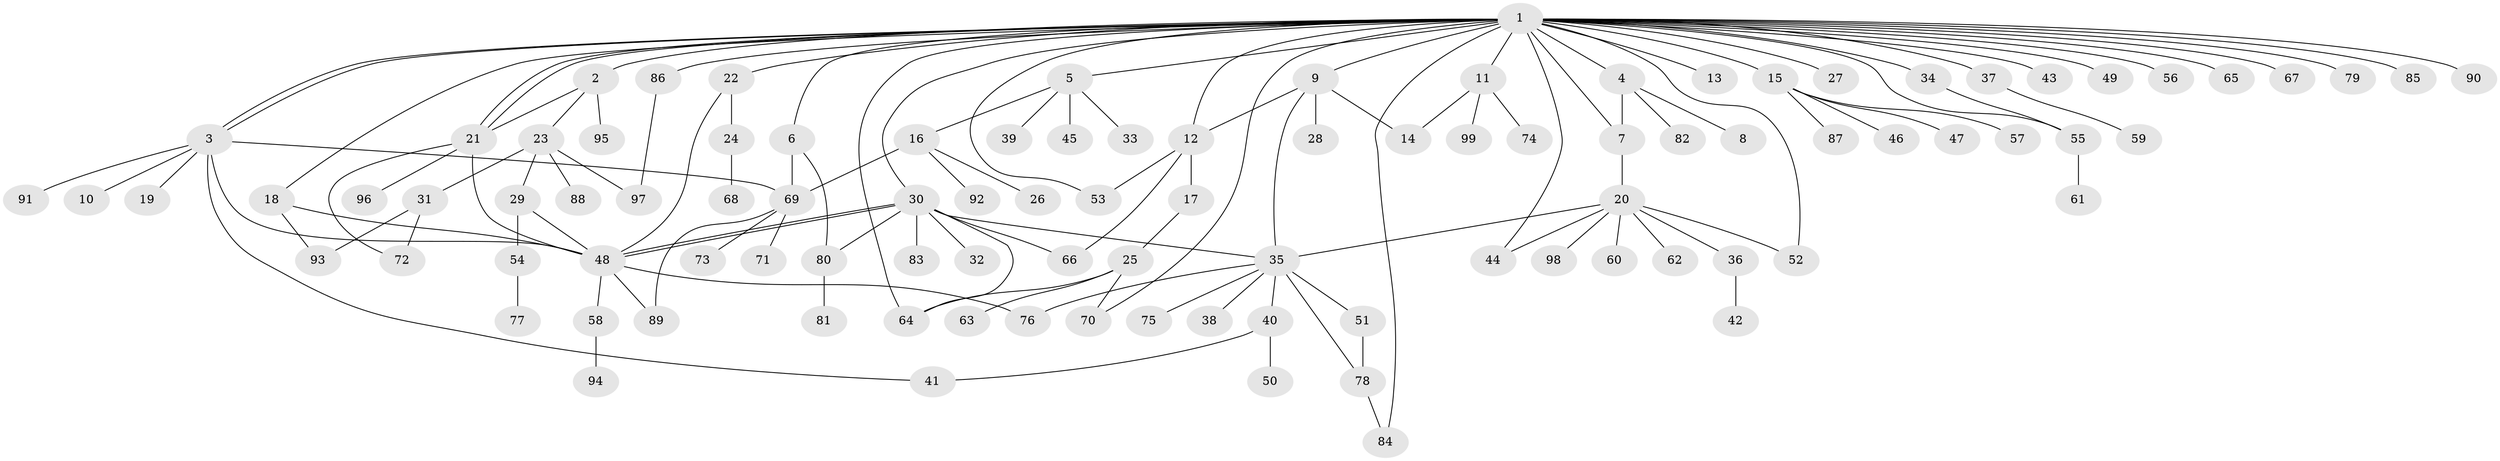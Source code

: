 // coarse degree distribution, {4: 0.11666666666666667, 1: 0.45, 3: 0.16666666666666666, 2: 0.15, 5: 0.03333333333333333, 9: 0.016666666666666666, 7: 0.03333333333333333, 30: 0.016666666666666666, 6: 0.016666666666666666}
// Generated by graph-tools (version 1.1) at 2025/36/03/04/25 23:36:45]
// undirected, 99 vertices, 131 edges
graph export_dot {
  node [color=gray90,style=filled];
  1;
  2;
  3;
  4;
  5;
  6;
  7;
  8;
  9;
  10;
  11;
  12;
  13;
  14;
  15;
  16;
  17;
  18;
  19;
  20;
  21;
  22;
  23;
  24;
  25;
  26;
  27;
  28;
  29;
  30;
  31;
  32;
  33;
  34;
  35;
  36;
  37;
  38;
  39;
  40;
  41;
  42;
  43;
  44;
  45;
  46;
  47;
  48;
  49;
  50;
  51;
  52;
  53;
  54;
  55;
  56;
  57;
  58;
  59;
  60;
  61;
  62;
  63;
  64;
  65;
  66;
  67;
  68;
  69;
  70;
  71;
  72;
  73;
  74;
  75;
  76;
  77;
  78;
  79;
  80;
  81;
  82;
  83;
  84;
  85;
  86;
  87;
  88;
  89;
  90;
  91;
  92;
  93;
  94;
  95;
  96;
  97;
  98;
  99;
  1 -- 2;
  1 -- 3;
  1 -- 3;
  1 -- 4;
  1 -- 5;
  1 -- 6;
  1 -- 7;
  1 -- 9;
  1 -- 11;
  1 -- 12;
  1 -- 13;
  1 -- 15;
  1 -- 18;
  1 -- 21;
  1 -- 21;
  1 -- 22;
  1 -- 27;
  1 -- 30;
  1 -- 34;
  1 -- 37;
  1 -- 43;
  1 -- 44;
  1 -- 49;
  1 -- 52;
  1 -- 53;
  1 -- 55;
  1 -- 56;
  1 -- 64;
  1 -- 65;
  1 -- 67;
  1 -- 70;
  1 -- 79;
  1 -- 84;
  1 -- 85;
  1 -- 86;
  1 -- 90;
  2 -- 21;
  2 -- 23;
  2 -- 95;
  3 -- 10;
  3 -- 19;
  3 -- 41;
  3 -- 48;
  3 -- 69;
  3 -- 91;
  4 -- 7;
  4 -- 8;
  4 -- 82;
  5 -- 16;
  5 -- 33;
  5 -- 39;
  5 -- 45;
  6 -- 69;
  6 -- 80;
  7 -- 20;
  9 -- 12;
  9 -- 14;
  9 -- 28;
  9 -- 35;
  11 -- 14;
  11 -- 74;
  11 -- 99;
  12 -- 17;
  12 -- 53;
  12 -- 66;
  15 -- 46;
  15 -- 47;
  15 -- 57;
  15 -- 87;
  16 -- 26;
  16 -- 69;
  16 -- 92;
  17 -- 25;
  18 -- 48;
  18 -- 93;
  20 -- 35;
  20 -- 36;
  20 -- 44;
  20 -- 52;
  20 -- 60;
  20 -- 62;
  20 -- 98;
  21 -- 48;
  21 -- 72;
  21 -- 96;
  22 -- 24;
  22 -- 48;
  23 -- 29;
  23 -- 31;
  23 -- 88;
  23 -- 97;
  24 -- 68;
  25 -- 63;
  25 -- 64;
  25 -- 70;
  29 -- 48;
  29 -- 54;
  30 -- 32;
  30 -- 35;
  30 -- 48;
  30 -- 48;
  30 -- 64;
  30 -- 66;
  30 -- 80;
  30 -- 83;
  31 -- 72;
  31 -- 93;
  34 -- 55;
  35 -- 38;
  35 -- 40;
  35 -- 51;
  35 -- 75;
  35 -- 76;
  35 -- 78;
  36 -- 42;
  37 -- 59;
  40 -- 41;
  40 -- 50;
  48 -- 58;
  48 -- 76;
  48 -- 89;
  51 -- 78;
  54 -- 77;
  55 -- 61;
  58 -- 94;
  69 -- 71;
  69 -- 73;
  69 -- 89;
  78 -- 84;
  80 -- 81;
  86 -- 97;
}
